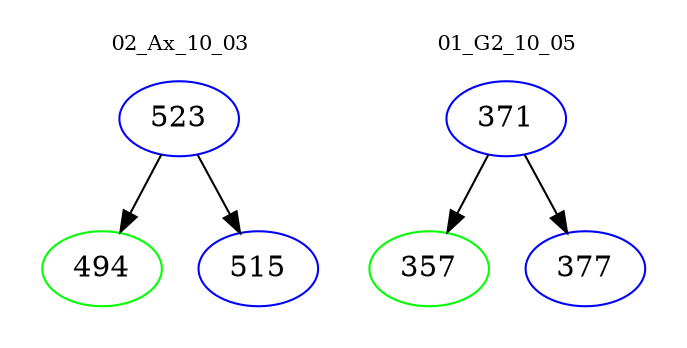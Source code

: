 digraph{
subgraph cluster_0 {
color = white
label = "02_Ax_10_03";
fontsize=10;
T0_523 [label="523", color="blue"]
T0_523 -> T0_494 [color="black"]
T0_494 [label="494", color="green"]
T0_523 -> T0_515 [color="black"]
T0_515 [label="515", color="blue"]
}
subgraph cluster_1 {
color = white
label = "01_G2_10_05";
fontsize=10;
T1_371 [label="371", color="blue"]
T1_371 -> T1_357 [color="black"]
T1_357 [label="357", color="green"]
T1_371 -> T1_377 [color="black"]
T1_377 [label="377", color="blue"]
}
}
